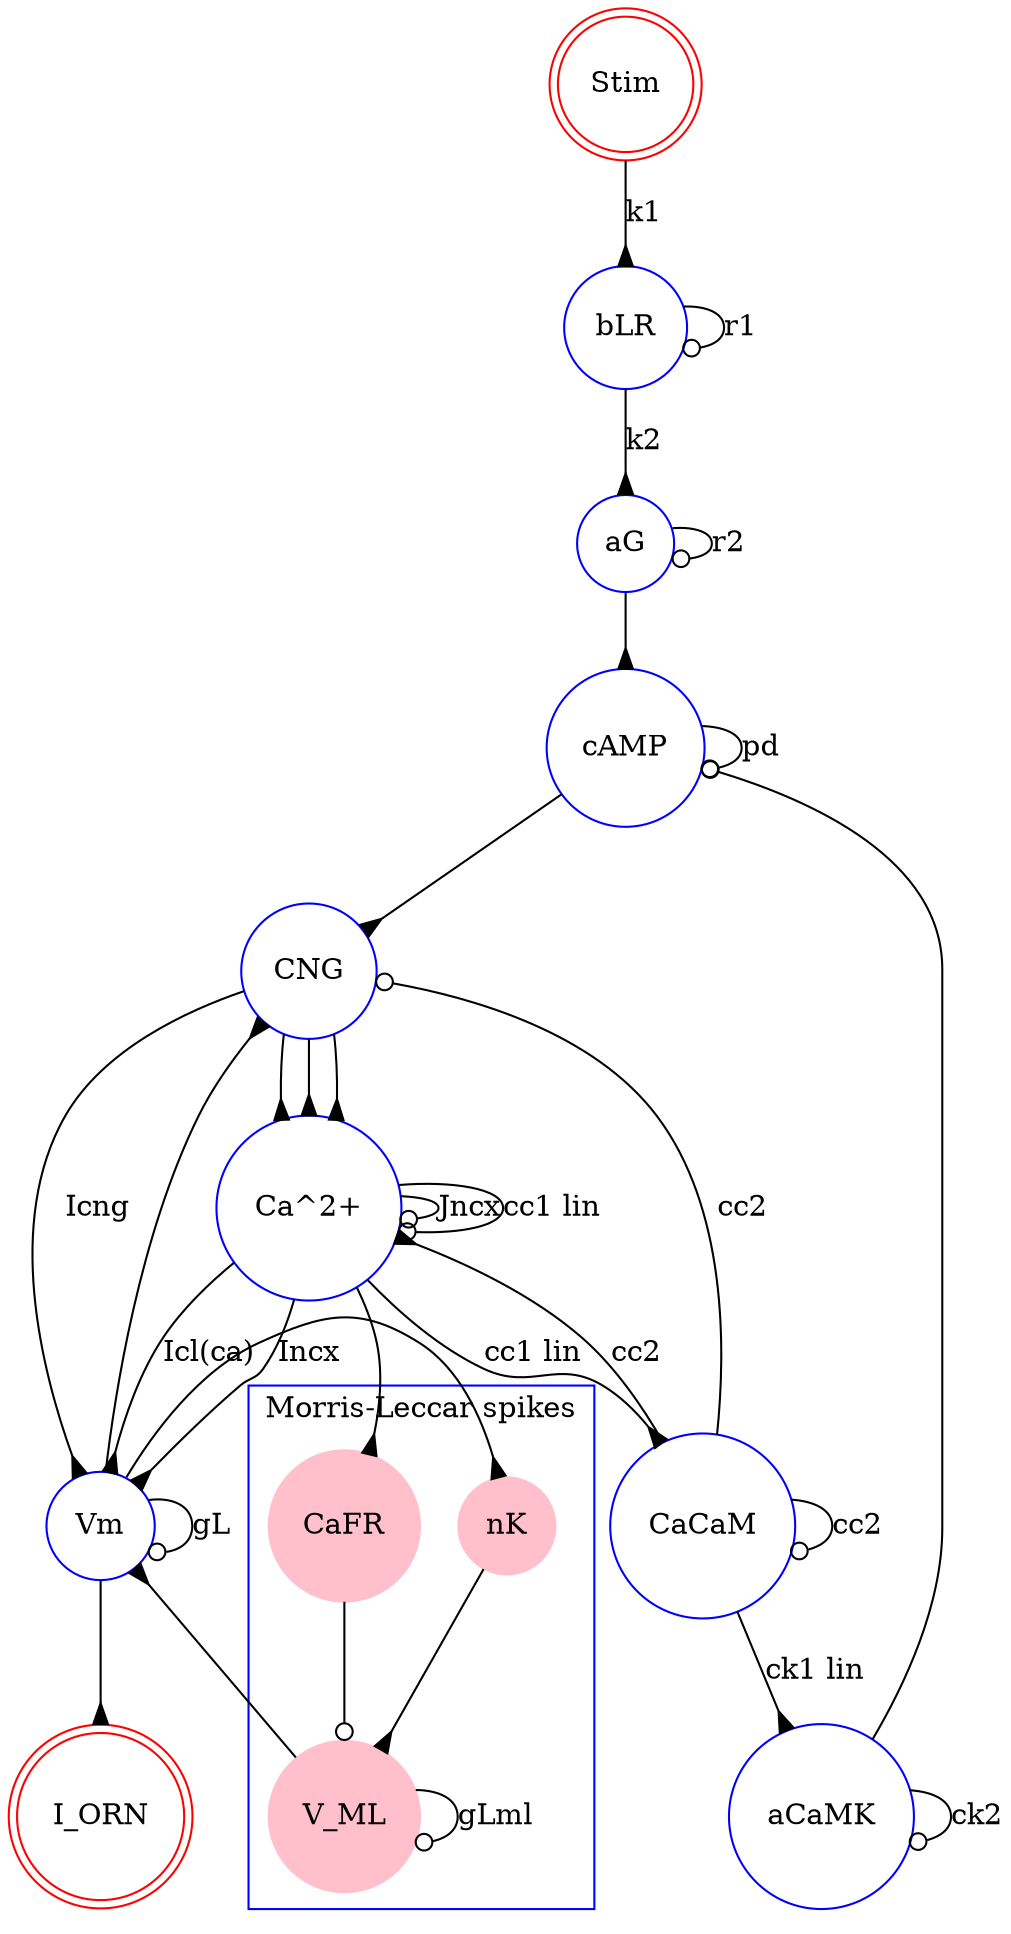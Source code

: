 digraph spiking_ORN {
	rankdir=X;
	size="15"
	node [shape = doublecircle, color=red]; "Stim", "I_ORN";
	node [shape = circle, color=blue];

	subgraph clusterB {
		node [style=filled, color=pink];
		label = "Morris-Leccar spikes";
		color=blue;
        "nK" -> "V_ML" [label = "", arrowhead="inv"];
		"V_ML" -> "V_ML" [label = "gLml", arrowhead="odot"];
		"CaFR" -> "V_ML" [label = "", arrowhead="odot"];
    }

	"Stim" -> "bLR" [label = "k1", arrowhead="inv"];
	"bLR" -> "bLR" [label = "r1", arrowhead="odot"];
	"bLR" -> "aG" [label = "k2", arrowhead="inv"];
	"aG" -> "aG" [label = "r2", arrowhead="odot"];
	"aG" -> "cAMP" [label = "", arrowhead="inv"];
	"cAMP" -> "cAMP" [label = "pd", arrowhead="odot"];
	"cAMP" -> "CNG" [label = "", arrowhead="inv"];
	"CNG" -> "Ca^2+" [label = "", arrowhead="inv"];
	"CNG" -> "Ca^2+" [label = "", arrowhead="inv"];
	"CNG" -> "Ca^2+" [label = "", arrowhead="inv"];
	"Ca^2+" -> "Ca^2+" [label = "Jncx", arrowhead="odot"];
	"Ca^2+" -> "Ca^2+" [label = "cc1 lin", arrowhead="odot"];
	"Ca^2+" -> "CaCaM" [label = "cc1 lin", arrowhead="inv"];
	"CaCaM" -> "CaCaM" [label = "cc2", arrowhead="odot"];
	"CaCaM" -> "CNG" [label = "cc2", arrowhead="odot"];
	"CaCaM" -> "aCaMK" [label = "ck1 lin", arrowhead="inv"];
	"aCaMK" -> "aCaMK" [label = "ck2", arrowhead="odot"];
	"aCaMK" -> "cAMP" [label = "", arrowhead="odot"];
	"CaCaM" -> "Ca^2+" [label = "cc2", arrowhead="inv"];
	"Ca^2+" -> "Vm" [label = "Incx", arrowhead="inv"];
	"Ca^2+" -> "Vm" [label = "Icl(ca)", arrowhead="inv"];
	"Vm" -> "CNG" [label = "", arrowhead="inv"];
	"Vm" -> "Vm" [label = "gL", arrowhead="odot"];
	"CNG" -> "Vm" [label = "Icng", arrowhead="inv"];
	"V_ML" -> "Vm" [label = "", arrowhead="inv"];
	"Vm" -> "nK" [label = "", arrowhead="inv"];
	"Ca^2+" -> "CaFR" [label = "", arrowhead="inv"];
	"Vm" -> "I_ORN" [label = "", arrowhead="inv"];
	}